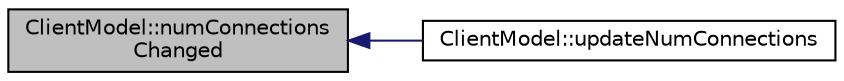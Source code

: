 digraph "ClientModel::numConnectionsChanged"
{
  edge [fontname="Helvetica",fontsize="10",labelfontname="Helvetica",labelfontsize="10"];
  node [fontname="Helvetica",fontsize="10",shape=record];
  rankdir="LR";
  Node145 [label="ClientModel::numConnections\lChanged",height=0.2,width=0.4,color="black", fillcolor="grey75", style="filled", fontcolor="black"];
  Node145 -> Node146 [dir="back",color="midnightblue",fontsize="10",style="solid",fontname="Helvetica"];
  Node146 [label="ClientModel::updateNumConnections",height=0.2,width=0.4,color="black", fillcolor="white", style="filled",URL="$df/d25/class_client_model.html#a75f5a1a83e65aeb8fa01140584904967"];
}
